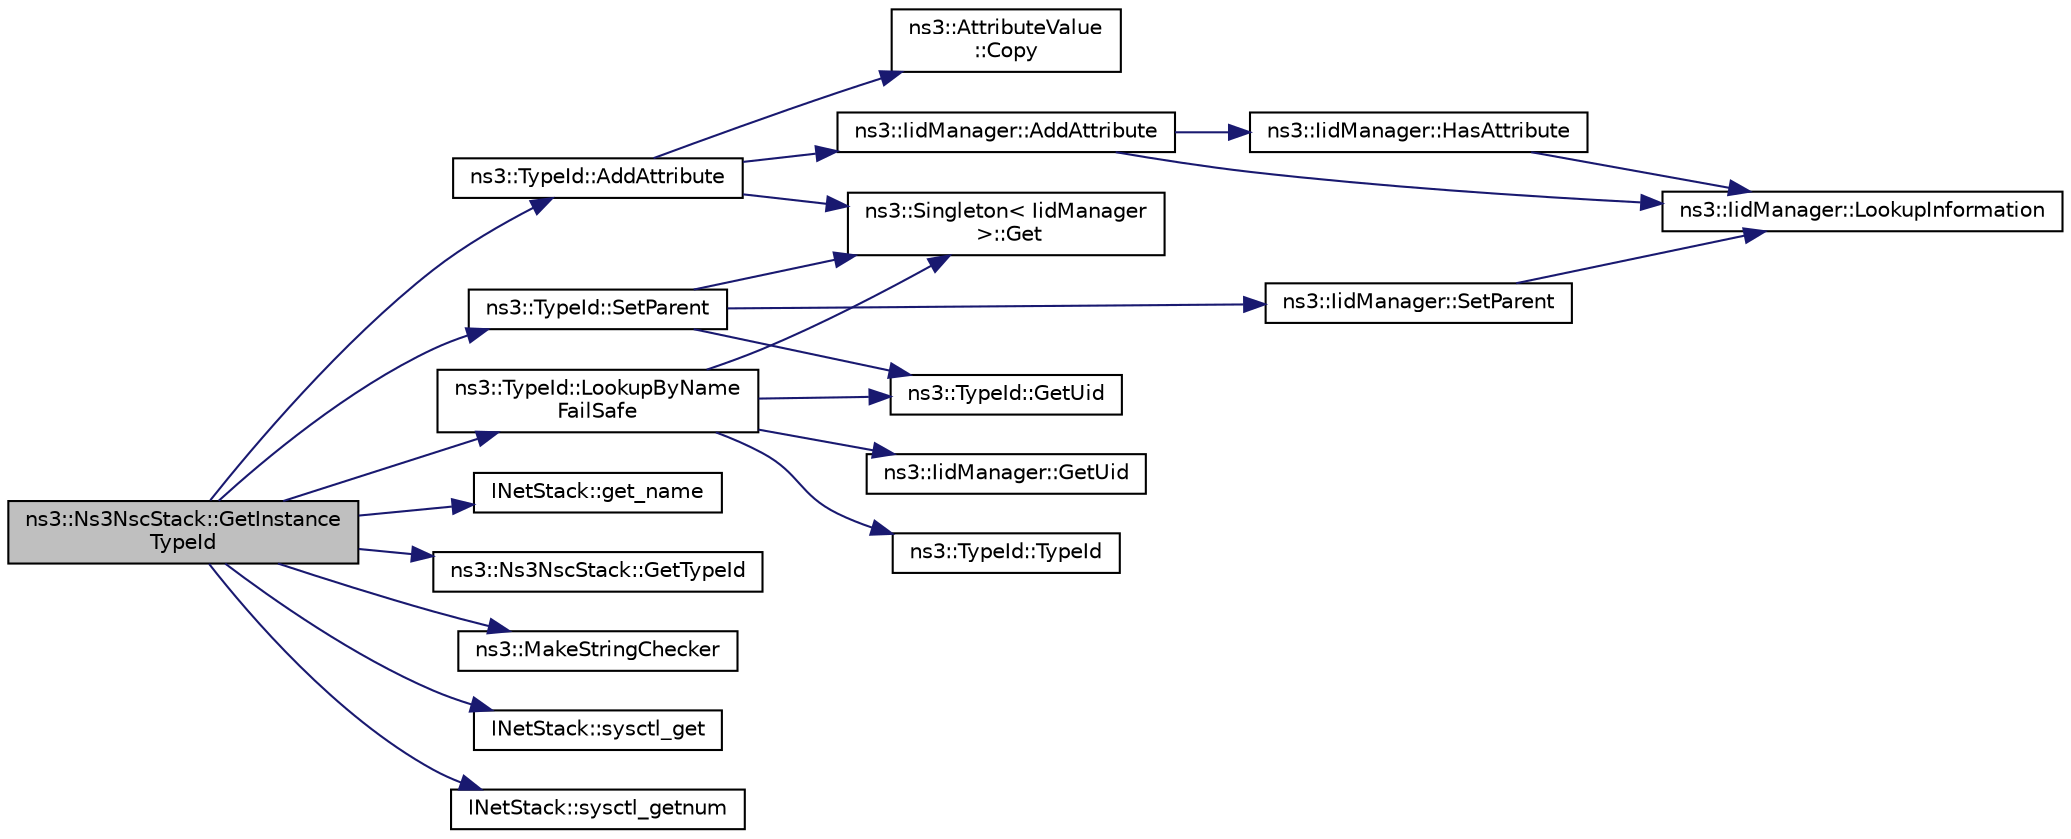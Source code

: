 digraph "ns3::Ns3NscStack::GetInstanceTypeId"
{
 // LATEX_PDF_SIZE
  edge [fontname="Helvetica",fontsize="10",labelfontname="Helvetica",labelfontsize="10"];
  node [fontname="Helvetica",fontsize="10",shape=record];
  rankdir="LR";
  Node1 [label="ns3::Ns3NscStack::GetInstance\lTypeId",height=0.2,width=0.4,color="black", fillcolor="grey75", style="filled", fontcolor="black",tooltip="Get the most derived TypeId for this Object."];
  Node1 -> Node2 [color="midnightblue",fontsize="10",style="solid",fontname="Helvetica"];
  Node2 [label="ns3::TypeId::AddAttribute",height=0.2,width=0.4,color="black", fillcolor="white", style="filled",URL="$classns3_1_1_type_id.html#ad991df734fa67dacec701fe35b58c83b",tooltip="Record in this TypeId the fact that a new attribute exists."];
  Node2 -> Node3 [color="midnightblue",fontsize="10",style="solid",fontname="Helvetica"];
  Node3 [label="ns3::IidManager::AddAttribute",height=0.2,width=0.4,color="black", fillcolor="white", style="filled",URL="$classns3_1_1_iid_manager.html#adc2f2efdd19361885c09082cca33454f",tooltip="Record a new attribute in a type id."];
  Node3 -> Node4 [color="midnightblue",fontsize="10",style="solid",fontname="Helvetica"];
  Node4 [label="ns3::IidManager::HasAttribute",height=0.2,width=0.4,color="black", fillcolor="white", style="filled",URL="$classns3_1_1_iid_manager.html#aa6ce275dd09bdd19ea6eb3373b4ccc98",tooltip="Check if a type id has a given Attribute."];
  Node4 -> Node5 [color="midnightblue",fontsize="10",style="solid",fontname="Helvetica"];
  Node5 [label="ns3::IidManager::LookupInformation",height=0.2,width=0.4,color="black", fillcolor="white", style="filled",URL="$classns3_1_1_iid_manager.html#a84af06b798b21fa700469a3ac5f65f3f",tooltip="Retrieve the information record for a type."];
  Node3 -> Node5 [color="midnightblue",fontsize="10",style="solid",fontname="Helvetica"];
  Node2 -> Node6 [color="midnightblue",fontsize="10",style="solid",fontname="Helvetica"];
  Node6 [label="ns3::AttributeValue\l::Copy",height=0.2,width=0.4,color="black", fillcolor="white", style="filled",URL="$classns3_1_1_attribute_value.html#ab316311212c334f6061c0fc8b5fb2625",tooltip=" "];
  Node2 -> Node7 [color="midnightblue",fontsize="10",style="solid",fontname="Helvetica"];
  Node7 [label="ns3::Singleton\< IidManager\l \>::Get",height=0.2,width=0.4,color="black", fillcolor="white", style="filled",URL="$classns3_1_1_singleton.html#a80a2cd3c25a27ea72add7a9f7a141ffa",tooltip="Get a pointer to the singleton instance."];
  Node1 -> Node8 [color="midnightblue",fontsize="10",style="solid",fontname="Helvetica"];
  Node8 [label="INetStack::get_name",height=0.2,width=0.4,color="black", fillcolor="white", style="filled",URL="$struct_i_net_stack.html#a665ce57b538c87f2ba7b0f03ca5f89be",tooltip="Return a short one-word name of the stack."];
  Node1 -> Node9 [color="midnightblue",fontsize="10",style="solid",fontname="Helvetica"];
  Node9 [label="ns3::Ns3NscStack::GetTypeId",height=0.2,width=0.4,color="black", fillcolor="white", style="filled",URL="$classns3_1_1_ns3_nsc_stack.html#af7d0429052e042008d96c5b3fca3193d",tooltip="Get the type ID."];
  Node1 -> Node10 [color="midnightblue",fontsize="10",style="solid",fontname="Helvetica"];
  Node10 [label="ns3::TypeId::LookupByName\lFailSafe",height=0.2,width=0.4,color="black", fillcolor="white", style="filled",URL="$classns3_1_1_type_id.html#acceab1f57bfe3c3af02130277d409f14",tooltip="Get a TypeId by name."];
  Node10 -> Node11 [color="midnightblue",fontsize="10",style="solid",fontname="Helvetica"];
  Node11 [label="ns3::TypeId::TypeId",height=0.2,width=0.4,color="black", fillcolor="white", style="filled",URL="$classns3_1_1_type_id.html#ab76e26690f1af4f1cffa6a72245e8928",tooltip="Default constructor."];
  Node10 -> Node7 [color="midnightblue",fontsize="10",style="solid",fontname="Helvetica"];
  Node10 -> Node12 [color="midnightblue",fontsize="10",style="solid",fontname="Helvetica"];
  Node12 [label="ns3::IidManager::GetUid",height=0.2,width=0.4,color="black", fillcolor="white", style="filled",URL="$classns3_1_1_iid_manager.html#a57d8582dc3a317229cb74902625c98a0",tooltip="Get a type id by name."];
  Node10 -> Node13 [color="midnightblue",fontsize="10",style="solid",fontname="Helvetica"];
  Node13 [label="ns3::TypeId::GetUid",height=0.2,width=0.4,color="black", fillcolor="white", style="filled",URL="$classns3_1_1_type_id.html#a429535085325d6f926724771446d9047",tooltip="Get the internal id of this TypeId."];
  Node1 -> Node14 [color="midnightblue",fontsize="10",style="solid",fontname="Helvetica"];
  Node14 [label="ns3::MakeStringChecker",height=0.2,width=0.4,color="black", fillcolor="white", style="filled",URL="$group__attribute___string.html#gaa2202d9b9871d3ea424719b52729d377",tooltip=" "];
  Node1 -> Node15 [color="midnightblue",fontsize="10",style="solid",fontname="Helvetica"];
  Node15 [label="ns3::TypeId::SetParent",height=0.2,width=0.4,color="black", fillcolor="white", style="filled",URL="$classns3_1_1_type_id.html#abaaca67ab7d2471067e7c275df0f7309",tooltip="Set the parent TypeId."];
  Node15 -> Node7 [color="midnightblue",fontsize="10",style="solid",fontname="Helvetica"];
  Node15 -> Node13 [color="midnightblue",fontsize="10",style="solid",fontname="Helvetica"];
  Node15 -> Node16 [color="midnightblue",fontsize="10",style="solid",fontname="Helvetica"];
  Node16 [label="ns3::IidManager::SetParent",height=0.2,width=0.4,color="black", fillcolor="white", style="filled",URL="$classns3_1_1_iid_manager.html#a4042931260554c907699367b6811426f",tooltip="Set the parent of a type id."];
  Node16 -> Node5 [color="midnightblue",fontsize="10",style="solid",fontname="Helvetica"];
  Node1 -> Node17 [color="midnightblue",fontsize="10",style="solid",fontname="Helvetica"];
  Node17 [label="INetStack::sysctl_get",height=0.2,width=0.4,color="black", fillcolor="white", style="filled",URL="$struct_i_net_stack.html#a396b535a199299a904f52e00d0dbf590",tooltip="Get system parameters using sysctl."];
  Node1 -> Node18 [color="midnightblue",fontsize="10",style="solid",fontname="Helvetica"];
  Node18 [label="INetStack::sysctl_getnum",height=0.2,width=0.4,color="black", fillcolor="white", style="filled",URL="$struct_i_net_stack.html#a102073dbedc3c2f290658795ede66aa0",tooltip="Tell the cradle code to put the name of sysctl number 'idx' into name[]."];
}
